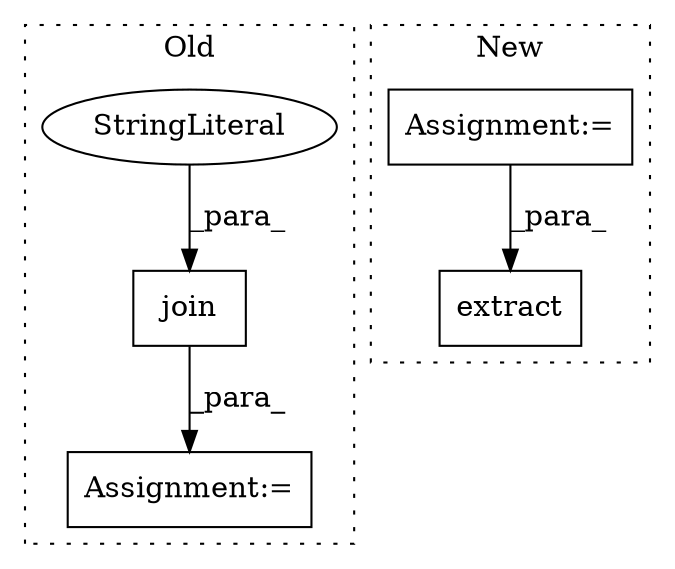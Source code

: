 digraph G {
subgraph cluster0 {
1 [label="join" a="32" s="1026,1070" l="5,1" shape="box"];
3 [label="StringLiteral" a="45" s="1047" l="6" shape="ellipse"];
5 [label="Assignment:=" a="7" s="1188" l="1" shape="box"];
label = "Old";
style="dotted";
}
subgraph cluster1 {
2 [label="extract" a="32" s="1094,1127" l="8,1" shape="box"];
4 [label="Assignment:=" a="7" s="1076" l="6" shape="box"];
label = "New";
style="dotted";
}
1 -> 5 [label="_para_"];
3 -> 1 [label="_para_"];
4 -> 2 [label="_para_"];
}